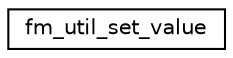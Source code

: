 digraph "Graphical Class Hierarchy"
{
 // INTERACTIVE_SVG=YES
 // LATEX_PDF_SIZE
  edge [fontname="Helvetica",fontsize="10",labelfontname="Helvetica",labelfontsize="10"];
  node [fontname="Helvetica",fontsize="10",shape=record];
  rankdir="LR";
  Node0 [label="fm_util_set_value",height=0.2,width=0.4,color="black", fillcolor="white", style="filled",URL="$interfacefm__util__mod_1_1fm__util__set__value.html",tooltip=" "];
}
